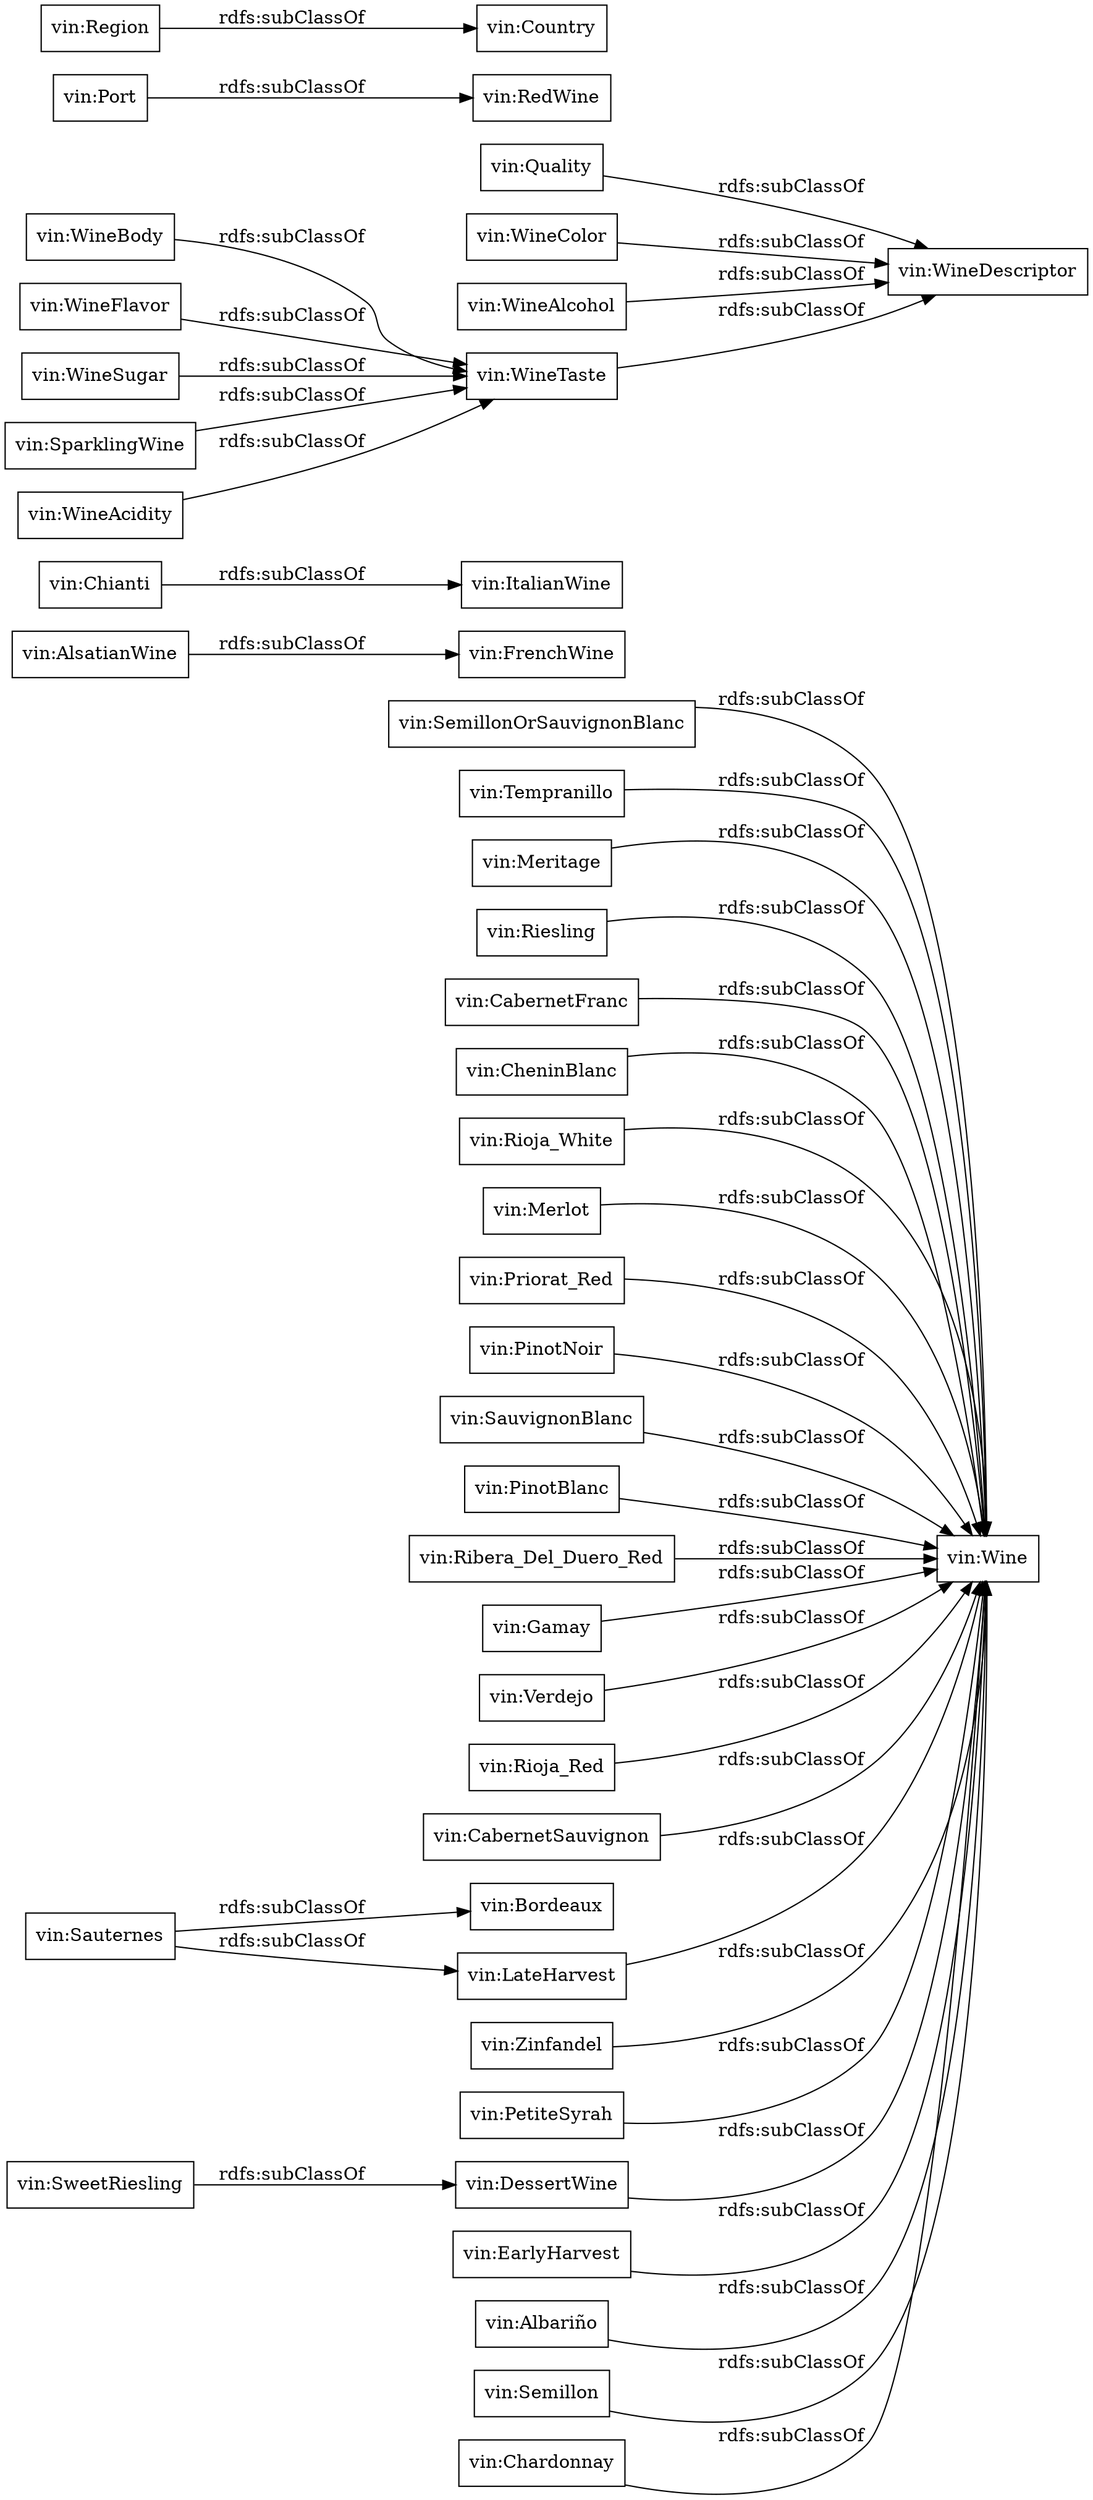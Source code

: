 digraph ar2dtool_diagram { 
rankdir=LR;
size="1000"
node [shape = rectangle, color="black"]; "vin:SemillonOrSauvignonBlanc" "vin:Tempranillo" "vin:AlsatianWine" "vin:Chianti" "vin:WineTaste" "vin:Port" "vin:Meritage" "vin:RedWine" "vin:Riesling" "vin:WineBody" "vin:CabernetFranc" "vin:CheninBlanc" "vin:Rioja_White" "vin:Merlot" "vin:Quality" "vin:Priorat_Red" "vin:PinotNoir" "vin:WineColor" "vin:Sauternes" "vin:Bordeaux" "vin:SauvignonBlanc" "vin:PinotBlanc" "vin:Ribera_Del_Duero_Red" "vin:Wine" "vin:Gamay" "vin:Verdejo" "vin:WineAlcohol" "vin:WineFlavor" "vin:Rioja_Red" "vin:WineSugar" "vin:ItalianWine" "vin:CabernetSauvignon" "vin:LateHarvest" "vin:Zinfandel" "vin:PetiteSyrah" "vin:Country" "vin:DessertWine" "vin:EarlyHarvest" "vin:Albariño" "vin:WineDescriptor" "vin:SparklingWine" "vin:Semillon" "vin:FrenchWine" "vin:SweetRiesling" "vin:Region" "vin:Chardonnay" "vin:WineAcidity" ; /*classes style*/
	"vin:PinotBlanc" -> "vin:Wine" [ label = "rdfs:subClassOf" ];
	"vin:LateHarvest" -> "vin:Wine" [ label = "rdfs:subClassOf" ];
	"vin:SauvignonBlanc" -> "vin:Wine" [ label = "rdfs:subClassOf" ];
	"vin:AlsatianWine" -> "vin:FrenchWine" [ label = "rdfs:subClassOf" ];
	"vin:SemillonOrSauvignonBlanc" -> "vin:Wine" [ label = "rdfs:subClassOf" ];
	"vin:Rioja_White" -> "vin:Wine" [ label = "rdfs:subClassOf" ];
	"vin:CabernetFranc" -> "vin:Wine" [ label = "rdfs:subClassOf" ];
	"vin:SweetRiesling" -> "vin:DessertWine" [ label = "rdfs:subClassOf" ];
	"vin:CabernetSauvignon" -> "vin:Wine" [ label = "rdfs:subClassOf" ];
	"vin:Meritage" -> "vin:Wine" [ label = "rdfs:subClassOf" ];
	"vin:Albariño" -> "vin:Wine" [ label = "rdfs:subClassOf" ];
	"vin:Region" -> "vin:Country" [ label = "rdfs:subClassOf" ];
	"vin:Port" -> "vin:RedWine" [ label = "rdfs:subClassOf" ];
	"vin:WineAlcohol" -> "vin:WineDescriptor" [ label = "rdfs:subClassOf" ];
	"vin:WineAcidity" -> "vin:WineTaste" [ label = "rdfs:subClassOf" ];
	"vin:Chianti" -> "vin:ItalianWine" [ label = "rdfs:subClassOf" ];
	"vin:Verdejo" -> "vin:Wine" [ label = "rdfs:subClassOf" ];
	"vin:Semillon" -> "vin:Wine" [ label = "rdfs:subClassOf" ];
	"vin:Chardonnay" -> "vin:Wine" [ label = "rdfs:subClassOf" ];
	"vin:WineSugar" -> "vin:WineTaste" [ label = "rdfs:subClassOf" ];
	"vin:DessertWine" -> "vin:Wine" [ label = "rdfs:subClassOf" ];
	"vin:PetiteSyrah" -> "vin:Wine" [ label = "rdfs:subClassOf" ];
	"vin:Zinfandel" -> "vin:Wine" [ label = "rdfs:subClassOf" ];
	"vin:Quality" -> "vin:WineDescriptor" [ label = "rdfs:subClassOf" ];
	"vin:Merlot" -> "vin:Wine" [ label = "rdfs:subClassOf" ];
	"vin:Rioja_Red" -> "vin:Wine" [ label = "rdfs:subClassOf" ];
	"vin:WineColor" -> "vin:WineDescriptor" [ label = "rdfs:subClassOf" ];
	"vin:Priorat_Red" -> "vin:Wine" [ label = "rdfs:subClassOf" ];
	"vin:Ribera_Del_Duero_Red" -> "vin:Wine" [ label = "rdfs:subClassOf" ];
	"vin:EarlyHarvest" -> "vin:Wine" [ label = "rdfs:subClassOf" ];
	"vin:WineFlavor" -> "vin:WineTaste" [ label = "rdfs:subClassOf" ];
	"vin:PinotNoir" -> "vin:Wine" [ label = "rdfs:subClassOf" ];
	"vin:Riesling" -> "vin:Wine" [ label = "rdfs:subClassOf" ];
	"vin:WineTaste" -> "vin:WineDescriptor" [ label = "rdfs:subClassOf" ];
	"vin:SparklingWine" -> "vin:WineTaste" [ label = "rdfs:subClassOf" ];
	"vin:Gamay" -> "vin:Wine" [ label = "rdfs:subClassOf" ];
	"vin:Tempranillo" -> "vin:Wine" [ label = "rdfs:subClassOf" ];
	"vin:Sauternes" -> "vin:LateHarvest" [ label = "rdfs:subClassOf" ];
	"vin:Sauternes" -> "vin:Bordeaux" [ label = "rdfs:subClassOf" ];
	"vin:CheninBlanc" -> "vin:Wine" [ label = "rdfs:subClassOf" ];
	"vin:WineBody" -> "vin:WineTaste" [ label = "rdfs:subClassOf" ];

}
